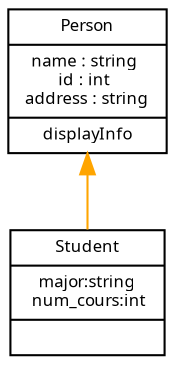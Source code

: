 
# http://www.graphviz.org/content/cluster

digraph G {
 
  node [fontname = "Handlee", shape=record];
  edge [fontname = "Handlee"];

   node[font="Handlee", fontsize=8];
  edge [ dir = back, color="orange"]

  Person [label="{Person| name : string \nid : int \naddress : string|displayInfo}"]
  Student [label="{Student| major:string\n num_cours:int|}"]
  Person -> Student;
}
